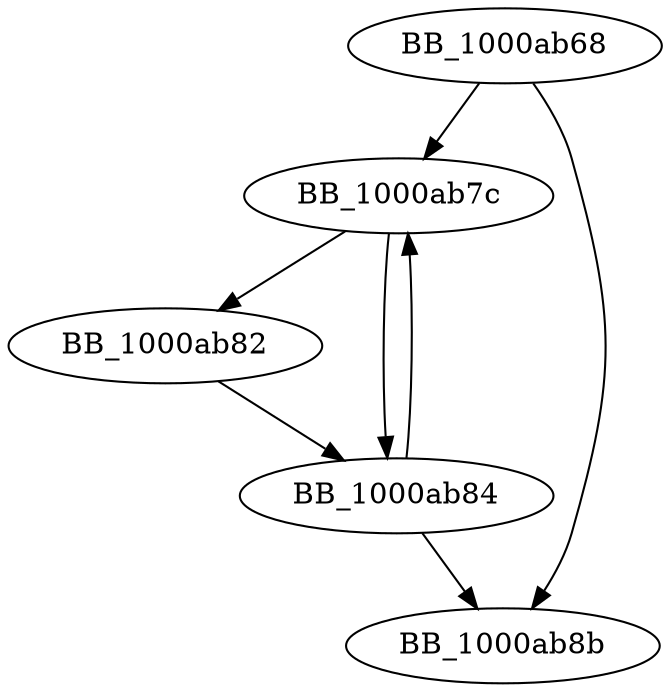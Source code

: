 DiGraph sub_1000AB68{
BB_1000ab68->BB_1000ab7c
BB_1000ab68->BB_1000ab8b
BB_1000ab7c->BB_1000ab82
BB_1000ab7c->BB_1000ab84
BB_1000ab82->BB_1000ab84
BB_1000ab84->BB_1000ab7c
BB_1000ab84->BB_1000ab8b
}
